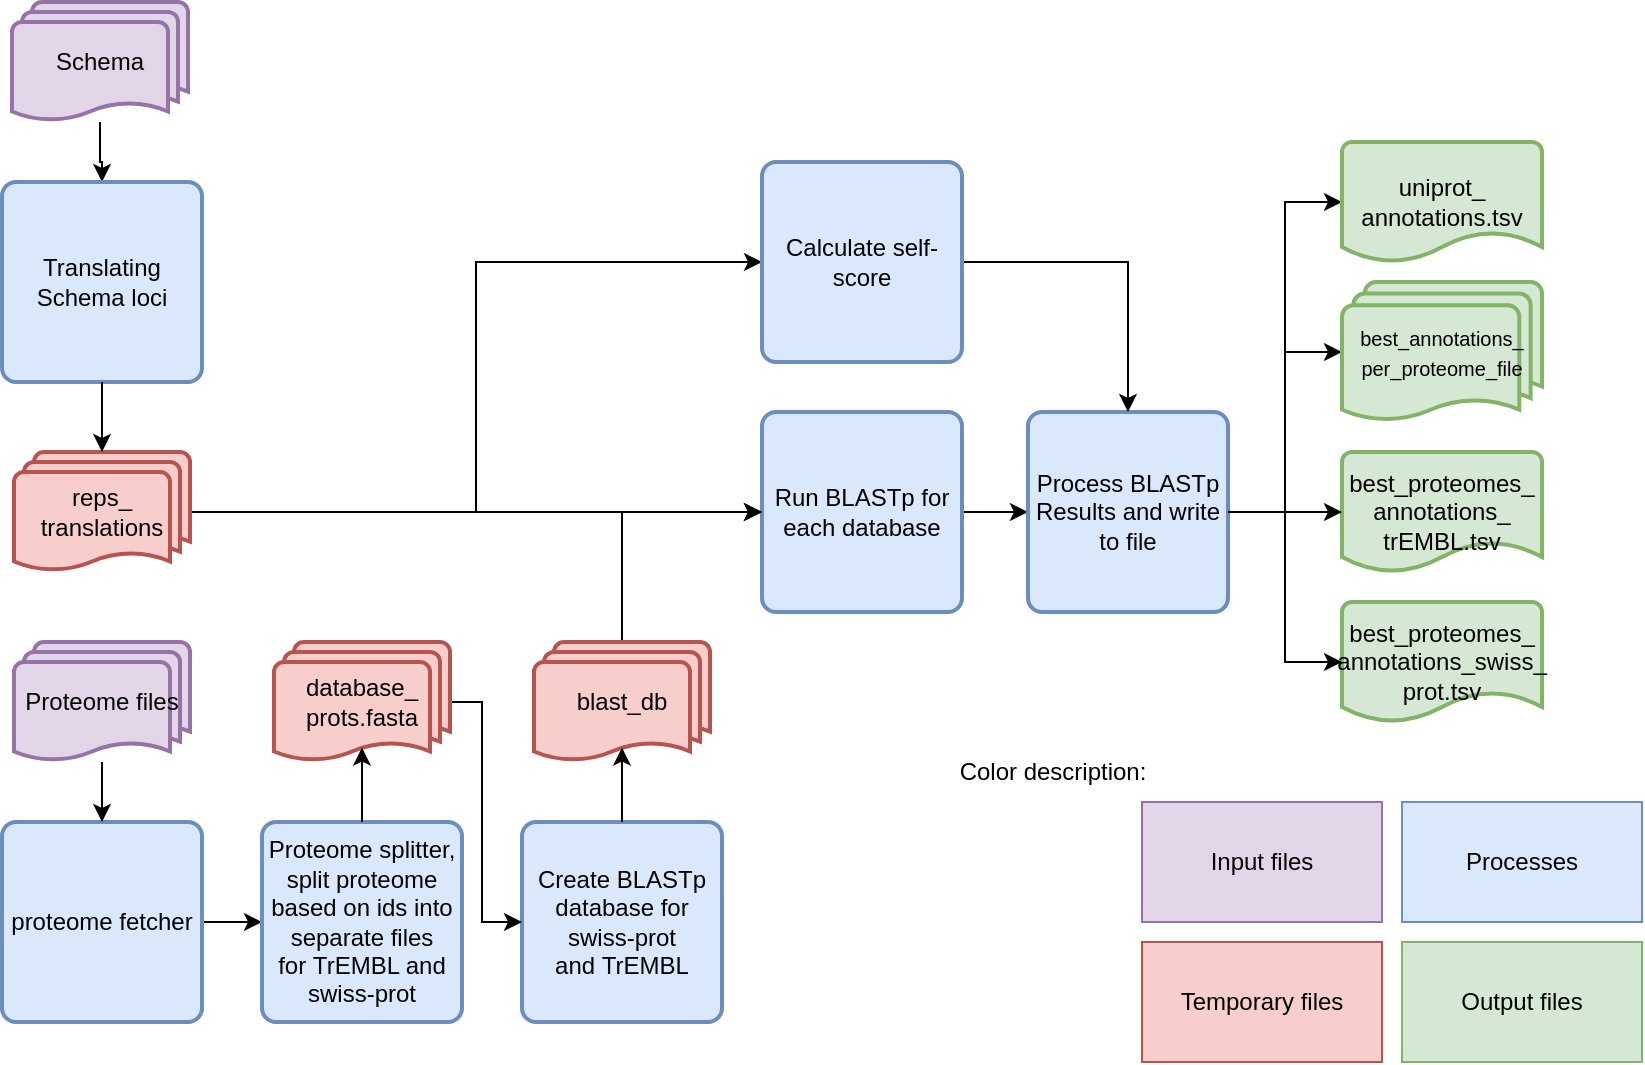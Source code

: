 <mxfile version="26.1.1">
  <diagram name="Page-1" id="vI1ZFkF_VZ9kpP50E2va">
    <mxGraphModel dx="1034" dy="459" grid="1" gridSize="10" guides="1" tooltips="1" connect="1" arrows="1" fold="1" page="1" pageScale="1" pageWidth="850" pageHeight="1100" math="0" shadow="0">
      <root>
        <mxCell id="0" />
        <mxCell id="1" parent="0" />
        <mxCell id="fPaXjcl1kV30KWy46vOE-5" style="edgeStyle=orthogonalEdgeStyle;rounded=0;orthogonalLoop=1;jettySize=auto;html=1;entryX=0;entryY=0.5;entryDx=0;entryDy=0;" parent="1" source="fPaXjcl1kV30KWy46vOE-1" target="fPaXjcl1kV30KWy46vOE-4" edge="1">
          <mxGeometry relative="1" as="geometry" />
        </mxCell>
        <mxCell id="fPaXjcl1kV30KWy46vOE-1" value="proteome fetcher" style="rounded=1;whiteSpace=wrap;html=1;absoluteArcSize=1;arcSize=14;strokeWidth=2;fillColor=#dae8fc;strokeColor=#6c8ebf;" parent="1" vertex="1">
          <mxGeometry x="20" y="420" width="100" height="100" as="geometry" />
        </mxCell>
        <mxCell id="fPaXjcl1kV30KWy46vOE-3" style="edgeStyle=orthogonalEdgeStyle;rounded=0;orthogonalLoop=1;jettySize=auto;html=1;entryX=0.5;entryY=0;entryDx=0;entryDy=0;" parent="1" source="fPaXjcl1kV30KWy46vOE-2" target="fPaXjcl1kV30KWy46vOE-1" edge="1">
          <mxGeometry relative="1" as="geometry" />
        </mxCell>
        <mxCell id="fPaXjcl1kV30KWy46vOE-2" value="Proteome files" style="strokeWidth=2;html=1;shape=mxgraph.flowchart.multi-document;whiteSpace=wrap;fillColor=#E1D5E7;strokeColor=#9673A6;" parent="1" vertex="1">
          <mxGeometry x="26" y="330" width="88" height="60" as="geometry" />
        </mxCell>
        <mxCell id="fPaXjcl1kV30KWy46vOE-4" value="Proteome splitter, split proteome based on ids into separate files for&amp;nbsp;TrEMBL and swiss-prot" style="rounded=1;whiteSpace=wrap;html=1;absoluteArcSize=1;arcSize=14;strokeWidth=2;fillColor=#dae8fc;strokeColor=#6c8ebf;" parent="1" vertex="1">
          <mxGeometry x="150" y="420" width="100" height="100" as="geometry" />
        </mxCell>
        <mxCell id="kvWm2Jh_rA73hZnN-WSW-5" style="edgeStyle=orthogonalEdgeStyle;rounded=0;orthogonalLoop=1;jettySize=auto;html=1;entryX=0;entryY=0.5;entryDx=0;entryDy=0;" parent="1" source="fPaXjcl1kV30KWy46vOE-6" target="fPaXjcl1kV30KWy46vOE-21" edge="1">
          <mxGeometry relative="1" as="geometry" />
        </mxCell>
        <mxCell id="fPaXjcl1kV30KWy46vOE-6" value="Run BLASTp for each database" style="rounded=1;whiteSpace=wrap;html=1;absoluteArcSize=1;arcSize=14;strokeWidth=2;fillColor=#dae8fc;strokeColor=#6c8ebf;" parent="1" vertex="1">
          <mxGeometry x="400" y="215" width="100" height="100" as="geometry" />
        </mxCell>
        <mxCell id="fPaXjcl1kV30KWy46vOE-11" style="edgeStyle=orthogonalEdgeStyle;rounded=0;orthogonalLoop=1;jettySize=auto;html=1;" parent="1" source="fPaXjcl1kV30KWy46vOE-8" target="fPaXjcl1kV30KWy46vOE-9" edge="1">
          <mxGeometry relative="1" as="geometry" />
        </mxCell>
        <mxCell id="fPaXjcl1kV30KWy46vOE-8" value="Schema" style="strokeWidth=2;html=1;shape=mxgraph.flowchart.multi-document;whiteSpace=wrap;fillColor=#E1D5E7;strokeColor=#9673A6;" parent="1" vertex="1">
          <mxGeometry x="25" y="10" width="88" height="60" as="geometry" />
        </mxCell>
        <mxCell id="fPaXjcl1kV30KWy46vOE-9" value="Translating Schema loci" style="rounded=1;whiteSpace=wrap;html=1;absoluteArcSize=1;arcSize=14;strokeWidth=2;fillColor=#dae8fc;strokeColor=#6c8ebf;" parent="1" vertex="1">
          <mxGeometry x="20" y="100" width="100" height="100" as="geometry" />
        </mxCell>
        <mxCell id="kvWm2Jh_rA73hZnN-WSW-2" style="edgeStyle=orthogonalEdgeStyle;rounded=0;orthogonalLoop=1;jettySize=auto;html=1;entryX=0;entryY=0.5;entryDx=0;entryDy=0;" parent="1" source="fPaXjcl1kV30KWy46vOE-13" target="fPaXjcl1kV30KWy46vOE-6" edge="1">
          <mxGeometry relative="1" as="geometry" />
        </mxCell>
        <mxCell id="sF01tHfftEr209owlj-K-5" style="edgeStyle=orthogonalEdgeStyle;rounded=0;orthogonalLoop=1;jettySize=auto;html=1;entryX=0;entryY=0.5;entryDx=0;entryDy=0;" parent="1" source="fPaXjcl1kV30KWy46vOE-13" target="fPaXjcl1kV30KWy46vOE-38" edge="1">
          <mxGeometry relative="1" as="geometry" />
        </mxCell>
        <mxCell id="fPaXjcl1kV30KWy46vOE-13" value="reps_&lt;div&gt;translations&lt;/div&gt;" style="strokeWidth=2;html=1;shape=mxgraph.flowchart.multi-document;whiteSpace=wrap;fillColor=#f8cecc;strokeColor=#b85450;" parent="1" vertex="1">
          <mxGeometry x="26" y="235" width="88" height="60" as="geometry" />
        </mxCell>
        <mxCell id="fPaXjcl1kV30KWy46vOE-14" style="edgeStyle=orthogonalEdgeStyle;rounded=0;orthogonalLoop=1;jettySize=auto;html=1;entryX=0.5;entryY=0;entryDx=0;entryDy=0;entryPerimeter=0;" parent="1" source="fPaXjcl1kV30KWy46vOE-9" target="fPaXjcl1kV30KWy46vOE-13" edge="1">
          <mxGeometry relative="1" as="geometry" />
        </mxCell>
        <mxCell id="sF01tHfftEr209owlj-K-2" style="edgeStyle=orthogonalEdgeStyle;rounded=0;orthogonalLoop=1;jettySize=auto;html=1;" parent="1" source="fPaXjcl1kV30KWy46vOE-21" target="fPaXjcl1kV30KWy46vOE-23" edge="1">
          <mxGeometry relative="1" as="geometry" />
        </mxCell>
        <mxCell id="fPaXjcl1kV30KWy46vOE-21" value="Process BLASTp Results and write to file" style="rounded=1;whiteSpace=wrap;html=1;absoluteArcSize=1;arcSize=14;strokeWidth=2;fillColor=#dae8fc;strokeColor=#6c8ebf;" parent="1" vertex="1">
          <mxGeometry x="533" y="215" width="100" height="100" as="geometry" />
        </mxCell>
        <mxCell id="fPaXjcl1kV30KWy46vOE-23" value="&lt;span style=&quot;font-size: 10px;&quot;&gt;best_annotations_&lt;/span&gt;&lt;div&gt;&lt;span style=&quot;font-size: 10px;&quot;&gt;per_proteome_file&lt;/span&gt;&lt;/div&gt;" style="strokeWidth=2;html=1;shape=mxgraph.flowchart.multi-document;whiteSpace=wrap;fillColor=#d5e8d4;strokeColor=#82b366;" parent="1" vertex="1">
          <mxGeometry x="690" y="150" width="100" height="70" as="geometry" />
        </mxCell>
        <mxCell id="fPaXjcl1kV30KWy46vOE-28" value="best_proteomes_&lt;div&gt;annotations_swiss_&lt;/div&gt;&lt;div&gt;prot.tsv&lt;/div&gt;" style="strokeWidth=2;html=1;shape=mxgraph.flowchart.document2;whiteSpace=wrap;size=0.25;fillColor=#d5e8d4;strokeColor=#82b366;" parent="1" vertex="1">
          <mxGeometry x="690" y="310" width="100" height="60" as="geometry" />
        </mxCell>
        <mxCell id="fPaXjcl1kV30KWy46vOE-33" value="Create BLASTp database for swiss-prot and&amp;nbsp;TrEMBL" style="rounded=1;whiteSpace=wrap;html=1;absoluteArcSize=1;arcSize=14;strokeWidth=2;fillColor=#dae8fc;strokeColor=#6c8ebf;" parent="1" vertex="1">
          <mxGeometry x="280" y="420" width="100" height="100" as="geometry" />
        </mxCell>
        <mxCell id="sF01tHfftEr209owlj-K-6" style="edgeStyle=orthogonalEdgeStyle;rounded=0;orthogonalLoop=1;jettySize=auto;html=1;" parent="1" source="fPaXjcl1kV30KWy46vOE-38" target="fPaXjcl1kV30KWy46vOE-21" edge="1">
          <mxGeometry relative="1" as="geometry" />
        </mxCell>
        <mxCell id="fPaXjcl1kV30KWy46vOE-38" value="Calculate self-score" style="rounded=1;whiteSpace=wrap;html=1;absoluteArcSize=1;arcSize=14;strokeWidth=2;fillColor=#dae8fc;strokeColor=#6c8ebf;" parent="1" vertex="1">
          <mxGeometry x="400" y="90" width="100" height="100" as="geometry" />
        </mxCell>
        <mxCell id="fPaXjcl1kV30KWy46vOE-41" value="best_proteomes_&lt;div&gt;annotations_&lt;/div&gt;&lt;div&gt;trEMBL.tsv&lt;/div&gt;" style="strokeWidth=2;html=1;shape=mxgraph.flowchart.document2;whiteSpace=wrap;size=0.25;fillColor=#d5e8d4;strokeColor=#82b366;" parent="1" vertex="1">
          <mxGeometry x="690" y="235" width="100" height="60" as="geometry" />
        </mxCell>
        <mxCell id="kvWm2Jh_rA73hZnN-WSW-4" style="edgeStyle=orthogonalEdgeStyle;rounded=0;orthogonalLoop=1;jettySize=auto;html=1;entryX=0;entryY=0.5;entryDx=0;entryDy=0;" parent="1" source="fPaXjcl1kV30KWy46vOE-50" target="fPaXjcl1kV30KWy46vOE-6" edge="1">
          <mxGeometry relative="1" as="geometry">
            <Array as="points">
              <mxPoint x="330" y="265" />
            </Array>
          </mxGeometry>
        </mxCell>
        <mxCell id="fPaXjcl1kV30KWy46vOE-50" value="blast_db" style="strokeWidth=2;html=1;shape=mxgraph.flowchart.multi-document;whiteSpace=wrap;fillColor=#f8cecc;strokeColor=#b85450;" parent="1" vertex="1">
          <mxGeometry x="286" y="330" width="88" height="60" as="geometry" />
        </mxCell>
        <mxCell id="kvWm2Jh_rA73hZnN-WSW-1" style="edgeStyle=orthogonalEdgeStyle;rounded=0;orthogonalLoop=1;jettySize=auto;html=1;entryX=0.5;entryY=0.88;entryDx=0;entryDy=0;entryPerimeter=0;" parent="1" source="fPaXjcl1kV30KWy46vOE-33" target="fPaXjcl1kV30KWy46vOE-50" edge="1">
          <mxGeometry relative="1" as="geometry" />
        </mxCell>
        <mxCell id="kvWm2Jh_rA73hZnN-WSW-11" value="Processes" style="rounded=0;whiteSpace=wrap;html=1;fillColor=#dae8fc;strokeColor=#6c8ebf;" parent="1" vertex="1">
          <mxGeometry x="720" y="410" width="120" height="60" as="geometry" />
        </mxCell>
        <mxCell id="kvWm2Jh_rA73hZnN-WSW-12" value="Temporary files" style="rounded=0;whiteSpace=wrap;html=1;fillColor=#f8cecc;strokeColor=#b85450;" parent="1" vertex="1">
          <mxGeometry x="590" y="480" width="120" height="60" as="geometry" />
        </mxCell>
        <mxCell id="kvWm2Jh_rA73hZnN-WSW-13" value="Input files" style="rounded=0;whiteSpace=wrap;html=1;fillColor=#E1D5E7;strokeColor=#9673A6;" parent="1" vertex="1">
          <mxGeometry x="590" y="410" width="120" height="60" as="geometry" />
        </mxCell>
        <mxCell id="kvWm2Jh_rA73hZnN-WSW-14" value="Output files" style="rounded=0;whiteSpace=wrap;html=1;fillColor=#d5e8d4;strokeColor=#82b366;" parent="1" vertex="1">
          <mxGeometry x="720" y="480" width="120" height="60" as="geometry" />
        </mxCell>
        <mxCell id="kvWm2Jh_rA73hZnN-WSW-15" value="Color description:" style="text;html=1;align=center;verticalAlign=middle;resizable=0;points=[];autosize=1;strokeColor=none;fillColor=none;" parent="1" vertex="1">
          <mxGeometry x="490" y="380" width="110" height="30" as="geometry" />
        </mxCell>
        <mxCell id="kvWm2Jh_rA73hZnN-WSW-25" style="edgeStyle=orthogonalEdgeStyle;rounded=0;orthogonalLoop=1;jettySize=auto;html=1;entryX=0;entryY=0.5;entryDx=0;entryDy=0;" parent="1" source="kvWm2Jh_rA73hZnN-WSW-23" target="fPaXjcl1kV30KWy46vOE-33" edge="1">
          <mxGeometry relative="1" as="geometry">
            <Array as="points">
              <mxPoint x="260" y="360" />
              <mxPoint x="260" y="470" />
            </Array>
          </mxGeometry>
        </mxCell>
        <mxCell id="kvWm2Jh_rA73hZnN-WSW-23" value="database_&lt;div&gt;prots.fasta&lt;/div&gt;" style="strokeWidth=2;html=1;shape=mxgraph.flowchart.multi-document;whiteSpace=wrap;fillColor=#f8cecc;strokeColor=#b85450;" parent="1" vertex="1">
          <mxGeometry x="156" y="330" width="88" height="60" as="geometry" />
        </mxCell>
        <mxCell id="kvWm2Jh_rA73hZnN-WSW-26" style="edgeStyle=orthogonalEdgeStyle;rounded=0;orthogonalLoop=1;jettySize=auto;html=1;entryX=0.5;entryY=0.88;entryDx=0;entryDy=0;entryPerimeter=0;" parent="1" source="fPaXjcl1kV30KWy46vOE-4" target="kvWm2Jh_rA73hZnN-WSW-23" edge="1">
          <mxGeometry relative="1" as="geometry" />
        </mxCell>
        <mxCell id="sF01tHfftEr209owlj-K-3" style="edgeStyle=orthogonalEdgeStyle;rounded=0;orthogonalLoop=1;jettySize=auto;html=1;entryX=0;entryY=0.5;entryDx=0;entryDy=0;entryPerimeter=0;" parent="1" source="fPaXjcl1kV30KWy46vOE-21" target="fPaXjcl1kV30KWy46vOE-41" edge="1">
          <mxGeometry relative="1" as="geometry" />
        </mxCell>
        <mxCell id="sF01tHfftEr209owlj-K-4" style="edgeStyle=orthogonalEdgeStyle;rounded=0;orthogonalLoop=1;jettySize=auto;html=1;entryX=0;entryY=0.5;entryDx=0;entryDy=0;entryPerimeter=0;" parent="1" source="fPaXjcl1kV30KWy46vOE-21" target="fPaXjcl1kV30KWy46vOE-28" edge="1">
          <mxGeometry relative="1" as="geometry" />
        </mxCell>
        <mxCell id="V7466diEKXqfJovDLyZN-1" style="edgeStyle=orthogonalEdgeStyle;rounded=0;orthogonalLoop=1;jettySize=auto;html=1;exitX=1;exitY=0.5;exitDx=0;exitDy=0;entryX=0;entryY=0.5;entryDx=0;entryDy=0;entryPerimeter=0;" edge="1" parent="1" source="fPaXjcl1kV30KWy46vOE-21" target="V7466diEKXqfJovDLyZN-2">
          <mxGeometry relative="1" as="geometry">
            <mxPoint x="643" y="275" as="sourcePoint" />
            <mxPoint x="660" y="100" as="targetPoint" />
          </mxGeometry>
        </mxCell>
        <mxCell id="V7466diEKXqfJovDLyZN-2" value="uniprot_&lt;div&gt;annotations.tsv&lt;/div&gt;" style="strokeWidth=2;html=1;shape=mxgraph.flowchart.document2;whiteSpace=wrap;size=0.25;fillColor=#d5e8d4;strokeColor=#82b366;" vertex="1" parent="1">
          <mxGeometry x="690" y="80" width="100" height="60" as="geometry" />
        </mxCell>
      </root>
    </mxGraphModel>
  </diagram>
</mxfile>
